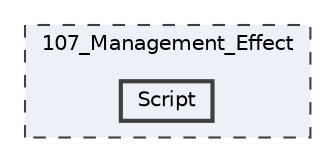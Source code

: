 digraph "107_Management_Effect/Script"
{
 // LATEX_PDF_SIZE
  bgcolor="transparent";
  edge [fontname=Helvetica,fontsize=10,labelfontname=Helvetica,labelfontsize=10];
  node [fontname=Helvetica,fontsize=10,shape=box,height=0.2,width=0.4];
  compound=true
  subgraph clusterdir_536cf9986664b6ed19d3a628531fa424 {
    graph [ bgcolor="#edf0f7", pencolor="grey25", label="107_Management_Effect", fontname=Helvetica,fontsize=10 style="filled,dashed", URL="dir_536cf9986664b6ed19d3a628531fa424.html",tooltip=""]
  dir_01442af1f4a04be57297e0bda8a70d10 [label="Script", fillcolor="#edf0f7", color="grey25", style="filled,bold", URL="dir_01442af1f4a04be57297e0bda8a70d10.html",tooltip=""];
  }
}
